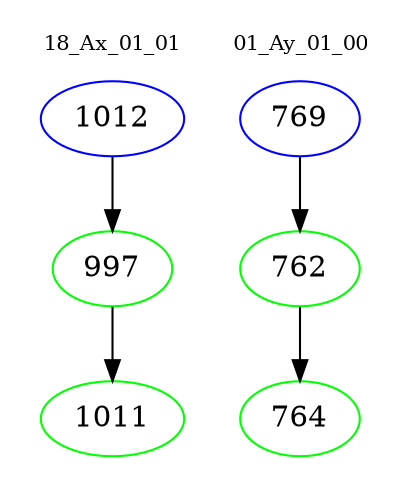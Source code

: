 digraph{
subgraph cluster_0 {
color = white
label = "18_Ax_01_01";
fontsize=10;
T0_1012 [label="1012", color="blue"]
T0_1012 -> T0_997 [color="black"]
T0_997 [label="997", color="green"]
T0_997 -> T0_1011 [color="black"]
T0_1011 [label="1011", color="green"]
}
subgraph cluster_1 {
color = white
label = "01_Ay_01_00";
fontsize=10;
T1_769 [label="769", color="blue"]
T1_769 -> T1_762 [color="black"]
T1_762 [label="762", color="green"]
T1_762 -> T1_764 [color="black"]
T1_764 [label="764", color="green"]
}
}
